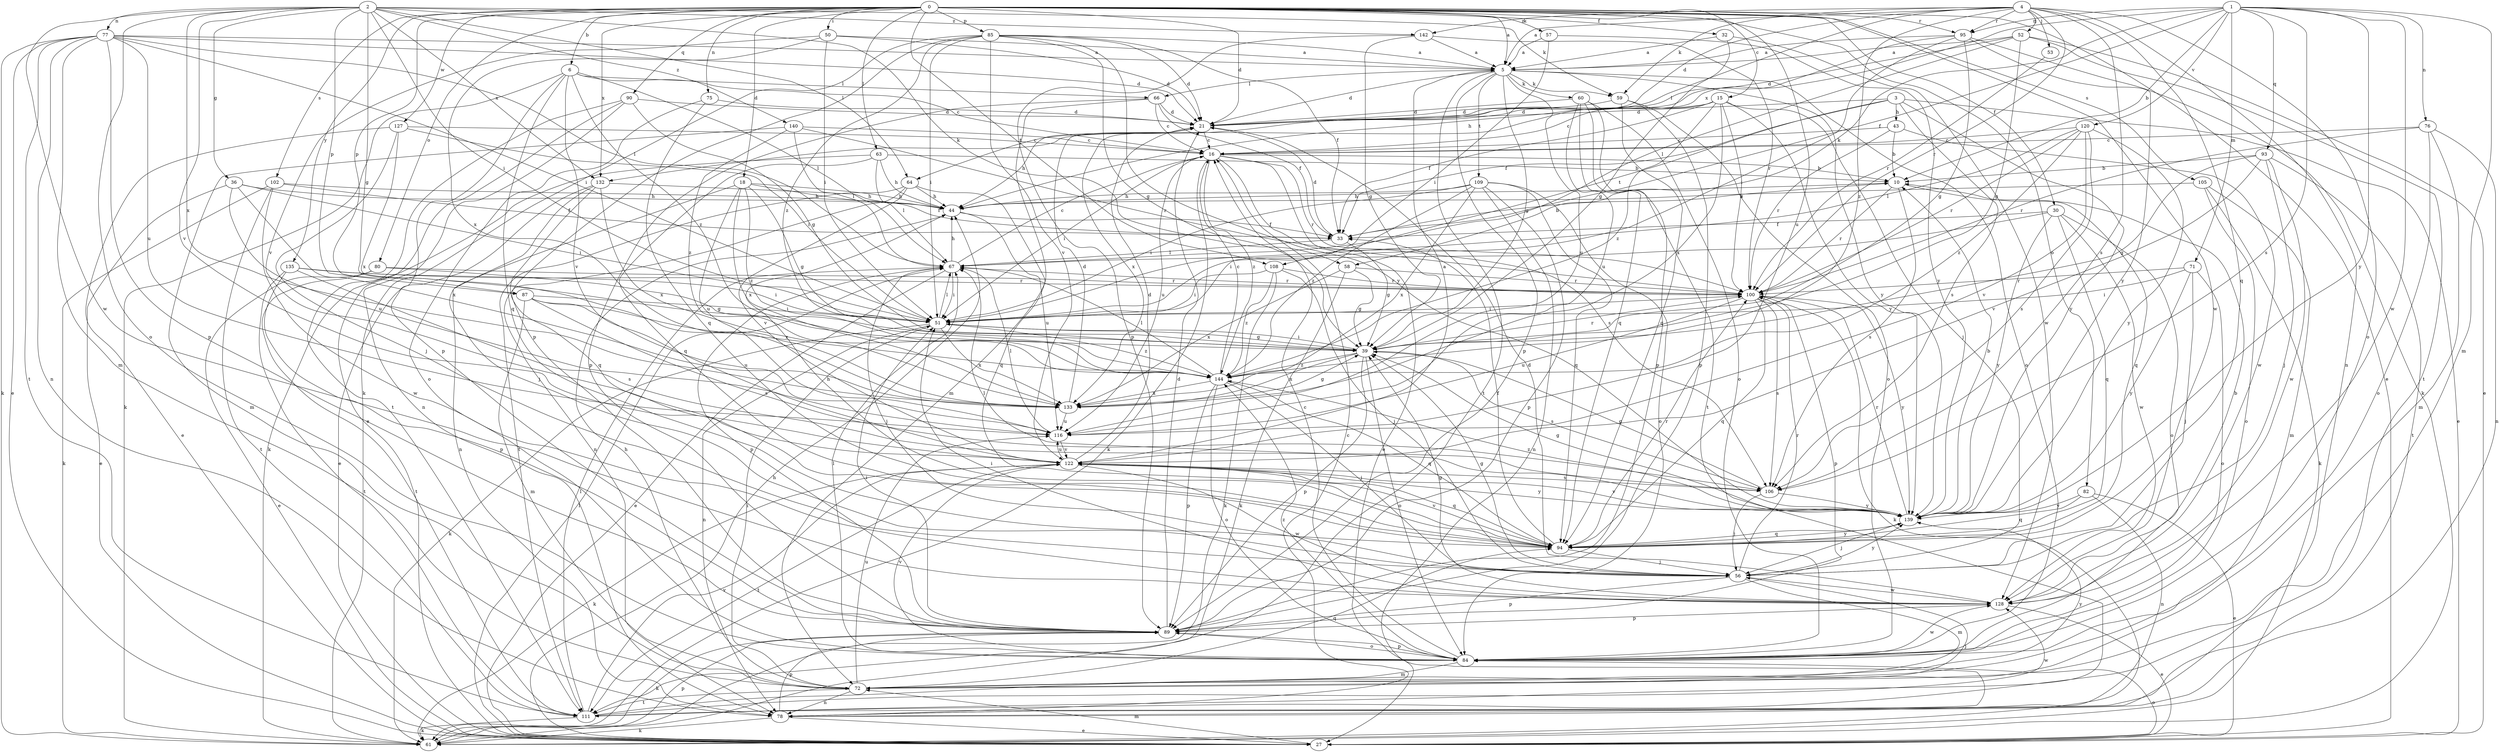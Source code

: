 strict digraph  {
0;
1;
2;
3;
4;
5;
6;
10;
15;
16;
18;
21;
27;
30;
32;
33;
36;
39;
43;
44;
50;
51;
52;
53;
56;
57;
58;
59;
60;
61;
63;
64;
66;
67;
71;
72;
75;
76;
77;
78;
80;
82;
84;
85;
87;
89;
90;
93;
94;
95;
100;
102;
105;
106;
108;
109;
111;
116;
120;
122;
127;
128;
132;
133;
135;
139;
140;
142;
144;
0 -> 5  [label=a];
0 -> 6  [label=b];
0 -> 15  [label=c];
0 -> 18  [label=d];
0 -> 21  [label=d];
0 -> 27  [label=e];
0 -> 30  [label=f];
0 -> 32  [label=f];
0 -> 50  [label=i];
0 -> 57  [label=k];
0 -> 63  [label=l];
0 -> 75  [label=n];
0 -> 80  [label=o];
0 -> 82  [label=o];
0 -> 85  [label=p];
0 -> 87  [label=p];
0 -> 90  [label=q];
0 -> 95  [label=r];
0 -> 102  [label=s];
0 -> 105  [label=s];
0 -> 108  [label=t];
0 -> 116  [label=u];
0 -> 127  [label=w];
0 -> 128  [label=w];
0 -> 132  [label=x];
0 -> 135  [label=y];
1 -> 10  [label=b];
1 -> 33  [label=f];
1 -> 58  [label=k];
1 -> 71  [label=m];
1 -> 72  [label=m];
1 -> 76  [label=n];
1 -> 93  [label=q];
1 -> 95  [label=r];
1 -> 106  [label=s];
1 -> 120  [label=v];
1 -> 128  [label=w];
1 -> 132  [label=x];
1 -> 139  [label=y];
2 -> 36  [label=g];
2 -> 39  [label=g];
2 -> 51  [label=i];
2 -> 58  [label=k];
2 -> 59  [label=k];
2 -> 64  [label=l];
2 -> 77  [label=n];
2 -> 84  [label=o];
2 -> 87  [label=p];
2 -> 122  [label=v];
2 -> 128  [label=w];
2 -> 132  [label=x];
2 -> 133  [label=x];
2 -> 140  [label=z];
2 -> 142  [label=z];
3 -> 21  [label=d];
3 -> 27  [label=e];
3 -> 33  [label=f];
3 -> 43  [label=h];
3 -> 106  [label=s];
3 -> 108  [label=t];
3 -> 139  [label=y];
4 -> 5  [label=a];
4 -> 21  [label=d];
4 -> 52  [label=j];
4 -> 53  [label=j];
4 -> 59  [label=k];
4 -> 64  [label=l];
4 -> 78  [label=n];
4 -> 84  [label=o];
4 -> 94  [label=q];
4 -> 95  [label=r];
4 -> 100  [label=r];
4 -> 106  [label=s];
4 -> 142  [label=z];
4 -> 144  [label=z];
5 -> 21  [label=d];
5 -> 39  [label=g];
5 -> 59  [label=k];
5 -> 60  [label=k];
5 -> 66  [label=l];
5 -> 84  [label=o];
5 -> 89  [label=p];
5 -> 109  [label=t];
5 -> 111  [label=t];
5 -> 116  [label=u];
5 -> 139  [label=y];
6 -> 16  [label=c];
6 -> 61  [label=k];
6 -> 66  [label=l];
6 -> 67  [label=l];
6 -> 89  [label=p];
6 -> 94  [label=q];
6 -> 122  [label=v];
6 -> 144  [label=z];
10 -> 44  [label=h];
10 -> 94  [label=q];
10 -> 100  [label=r];
10 -> 106  [label=s];
15 -> 16  [label=c];
15 -> 21  [label=d];
15 -> 33  [label=f];
15 -> 56  [label=j];
15 -> 100  [label=r];
15 -> 133  [label=x];
15 -> 139  [label=y];
15 -> 144  [label=z];
16 -> 10  [label=b];
16 -> 27  [label=e];
16 -> 51  [label=i];
16 -> 61  [label=k];
16 -> 100  [label=r];
16 -> 106  [label=s];
16 -> 116  [label=u];
16 -> 144  [label=z];
18 -> 33  [label=f];
18 -> 39  [label=g];
18 -> 44  [label=h];
18 -> 78  [label=n];
18 -> 116  [label=u];
18 -> 133  [label=x];
18 -> 144  [label=z];
21 -> 16  [label=c];
21 -> 44  [label=h];
21 -> 133  [label=x];
27 -> 44  [label=h];
27 -> 67  [label=l];
27 -> 72  [label=m];
27 -> 84  [label=o];
30 -> 33  [label=f];
30 -> 51  [label=i];
30 -> 84  [label=o];
30 -> 94  [label=q];
30 -> 128  [label=w];
30 -> 139  [label=y];
32 -> 5  [label=a];
32 -> 39  [label=g];
32 -> 128  [label=w];
33 -> 10  [label=b];
33 -> 21  [label=d];
33 -> 39  [label=g];
33 -> 67  [label=l];
36 -> 27  [label=e];
36 -> 44  [label=h];
36 -> 51  [label=i];
36 -> 116  [label=u];
36 -> 133  [label=x];
39 -> 51  [label=i];
39 -> 84  [label=o];
39 -> 89  [label=p];
39 -> 100  [label=r];
39 -> 106  [label=s];
39 -> 133  [label=x];
39 -> 144  [label=z];
43 -> 10  [label=b];
43 -> 16  [label=c];
43 -> 100  [label=r];
43 -> 128  [label=w];
44 -> 33  [label=f];
44 -> 116  [label=u];
50 -> 5  [label=a];
50 -> 21  [label=d];
50 -> 51  [label=i];
50 -> 122  [label=v];
50 -> 133  [label=x];
51 -> 39  [label=g];
51 -> 61  [label=k];
51 -> 67  [label=l];
51 -> 78  [label=n];
51 -> 133  [label=x];
51 -> 144  [label=z];
52 -> 5  [label=a];
52 -> 21  [label=d];
52 -> 27  [label=e];
52 -> 39  [label=g];
52 -> 67  [label=l];
52 -> 111  [label=t];
53 -> 100  [label=r];
56 -> 39  [label=g];
56 -> 72  [label=m];
56 -> 89  [label=p];
56 -> 100  [label=r];
56 -> 128  [label=w];
56 -> 139  [label=y];
57 -> 5  [label=a];
57 -> 51  [label=i];
57 -> 139  [label=y];
58 -> 39  [label=g];
58 -> 61  [label=k];
58 -> 100  [label=r];
58 -> 133  [label=x];
59 -> 21  [label=d];
59 -> 84  [label=o];
59 -> 89  [label=p];
59 -> 94  [label=q];
60 -> 21  [label=d];
60 -> 84  [label=o];
60 -> 89  [label=p];
60 -> 94  [label=q];
60 -> 111  [label=t];
60 -> 116  [label=u];
61 -> 89  [label=p];
63 -> 10  [label=b];
63 -> 44  [label=h];
63 -> 61  [label=k];
63 -> 67  [label=l];
63 -> 94  [label=q];
64 -> 44  [label=h];
64 -> 78  [label=n];
64 -> 94  [label=q];
64 -> 111  [label=t];
64 -> 122  [label=v];
66 -> 16  [label=c];
66 -> 21  [label=d];
66 -> 33  [label=f];
66 -> 72  [label=m];
66 -> 89  [label=p];
67 -> 16  [label=c];
67 -> 27  [label=e];
67 -> 44  [label=h];
67 -> 51  [label=i];
67 -> 56  [label=j];
67 -> 89  [label=p];
67 -> 100  [label=r];
71 -> 51  [label=i];
71 -> 56  [label=j];
71 -> 84  [label=o];
71 -> 100  [label=r];
71 -> 139  [label=y];
72 -> 44  [label=h];
72 -> 51  [label=i];
72 -> 78  [label=n];
72 -> 94  [label=q];
72 -> 111  [label=t];
72 -> 116  [label=u];
72 -> 139  [label=y];
75 -> 21  [label=d];
75 -> 84  [label=o];
75 -> 94  [label=q];
76 -> 16  [label=c];
76 -> 72  [label=m];
76 -> 78  [label=n];
76 -> 84  [label=o];
76 -> 100  [label=r];
77 -> 5  [label=a];
77 -> 21  [label=d];
77 -> 27  [label=e];
77 -> 51  [label=i];
77 -> 61  [label=k];
77 -> 67  [label=l];
77 -> 72  [label=m];
77 -> 78  [label=n];
77 -> 89  [label=p];
77 -> 111  [label=t];
77 -> 116  [label=u];
78 -> 16  [label=c];
78 -> 27  [label=e];
78 -> 61  [label=k];
78 -> 89  [label=p];
80 -> 27  [label=e];
80 -> 39  [label=g];
80 -> 100  [label=r];
80 -> 111  [label=t];
82 -> 27  [label=e];
82 -> 78  [label=n];
82 -> 94  [label=q];
82 -> 139  [label=y];
84 -> 16  [label=c];
84 -> 67  [label=l];
84 -> 72  [label=m];
84 -> 89  [label=p];
84 -> 122  [label=v];
84 -> 128  [label=w];
84 -> 144  [label=z];
85 -> 5  [label=a];
85 -> 21  [label=d];
85 -> 33  [label=f];
85 -> 39  [label=g];
85 -> 51  [label=i];
85 -> 61  [label=k];
85 -> 89  [label=p];
85 -> 122  [label=v];
85 -> 139  [label=y];
85 -> 144  [label=z];
87 -> 51  [label=i];
87 -> 72  [label=m];
87 -> 106  [label=s];
87 -> 116  [label=u];
87 -> 144  [label=z];
89 -> 21  [label=d];
89 -> 51  [label=i];
89 -> 61  [label=k];
89 -> 84  [label=o];
90 -> 21  [label=d];
90 -> 27  [label=e];
90 -> 39  [label=g];
90 -> 78  [label=n];
90 -> 111  [label=t];
93 -> 10  [label=b];
93 -> 39  [label=g];
93 -> 56  [label=j];
93 -> 111  [label=t];
93 -> 122  [label=v];
93 -> 128  [label=w];
94 -> 33  [label=f];
94 -> 44  [label=h];
94 -> 56  [label=j];
94 -> 100  [label=r];
94 -> 122  [label=v];
94 -> 139  [label=y];
95 -> 5  [label=a];
95 -> 39  [label=g];
95 -> 44  [label=h];
95 -> 51  [label=i];
95 -> 61  [label=k];
95 -> 139  [label=y];
100 -> 51  [label=i];
100 -> 61  [label=k];
100 -> 89  [label=p];
100 -> 94  [label=q];
100 -> 106  [label=s];
100 -> 116  [label=u];
100 -> 139  [label=y];
102 -> 33  [label=f];
102 -> 44  [label=h];
102 -> 61  [label=k];
102 -> 111  [label=t];
102 -> 128  [label=w];
105 -> 44  [label=h];
105 -> 61  [label=k];
105 -> 72  [label=m];
105 -> 84  [label=o];
106 -> 39  [label=g];
106 -> 56  [label=j];
106 -> 139  [label=y];
108 -> 51  [label=i];
108 -> 56  [label=j];
108 -> 61  [label=k];
108 -> 100  [label=r];
108 -> 144  [label=z];
109 -> 44  [label=h];
109 -> 51  [label=i];
109 -> 78  [label=n];
109 -> 84  [label=o];
109 -> 89  [label=p];
109 -> 94  [label=q];
109 -> 133  [label=x];
109 -> 144  [label=z];
111 -> 56  [label=j];
111 -> 61  [label=k];
111 -> 67  [label=l];
111 -> 122  [label=v];
111 -> 128  [label=w];
116 -> 67  [label=l];
116 -> 122  [label=v];
120 -> 16  [label=c];
120 -> 67  [label=l];
120 -> 100  [label=r];
120 -> 106  [label=s];
120 -> 122  [label=v];
120 -> 139  [label=y];
120 -> 144  [label=z];
122 -> 5  [label=a];
122 -> 21  [label=d];
122 -> 61  [label=k];
122 -> 94  [label=q];
122 -> 106  [label=s];
122 -> 111  [label=t];
122 -> 116  [label=u];
122 -> 128  [label=w];
122 -> 139  [label=y];
127 -> 16  [label=c];
127 -> 27  [label=e];
127 -> 51  [label=i];
127 -> 56  [label=j];
127 -> 133  [label=x];
128 -> 10  [label=b];
128 -> 21  [label=d];
128 -> 27  [label=e];
128 -> 39  [label=g];
128 -> 51  [label=i];
128 -> 89  [label=p];
132 -> 27  [label=e];
132 -> 44  [label=h];
132 -> 56  [label=j];
132 -> 94  [label=q];
132 -> 133  [label=x];
133 -> 21  [label=d];
133 -> 39  [label=g];
133 -> 116  [label=u];
135 -> 51  [label=i];
135 -> 89  [label=p];
135 -> 100  [label=r];
135 -> 106  [label=s];
135 -> 111  [label=t];
139 -> 10  [label=b];
139 -> 39  [label=g];
139 -> 56  [label=j];
139 -> 67  [label=l];
139 -> 94  [label=q];
139 -> 100  [label=r];
139 -> 122  [label=v];
139 -> 144  [label=z];
140 -> 16  [label=c];
140 -> 67  [label=l];
140 -> 72  [label=m];
140 -> 100  [label=r];
140 -> 144  [label=z];
142 -> 5  [label=a];
142 -> 39  [label=g];
142 -> 89  [label=p];
142 -> 100  [label=r];
144 -> 16  [label=c];
144 -> 56  [label=j];
144 -> 67  [label=l];
144 -> 84  [label=o];
144 -> 89  [label=p];
144 -> 94  [label=q];
144 -> 133  [label=x];
}
